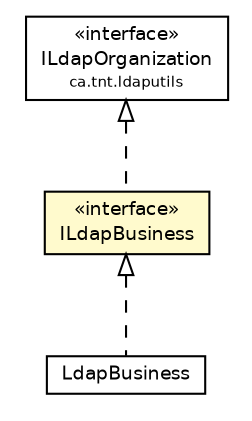 #!/usr/local/bin/dot
#
# Class diagram 
# Generated by UmlGraph version 4.6 (http://www.spinellis.gr/sw/umlgraph)
#

digraph G {
	edge [fontname="Helvetica",fontsize=10,labelfontname="Helvetica",labelfontsize=10];
	node [fontname="Helvetica",fontsize=10,shape=plaintext];
	// ca.tnt.ldaputils.ILdapOrganization
	c775 [label=<<table border="0" cellborder="1" cellspacing="0" cellpadding="2" port="p" href="../ILdapOrganization.html">
		<tr><td><table border="0" cellspacing="0" cellpadding="1">
			<tr><td> &laquo;interface&raquo; </td></tr>
			<tr><td> ILdapOrganization </td></tr>
			<tr><td><font point-size="7.0"> ca.tnt.ldaputils </font></td></tr>
		</table></td></tr>
		</table>>, fontname="Helvetica", fontcolor="black", fontsize=9.0];
	// ca.tnt.ldaputils.proprietary.ILdapBusiness
	c792 [label=<<table border="0" cellborder="1" cellspacing="0" cellpadding="2" port="p" bgcolor="lemonChiffon" href="./ILdapBusiness.html">
		<tr><td><table border="0" cellspacing="0" cellpadding="1">
			<tr><td> &laquo;interface&raquo; </td></tr>
			<tr><td> ILdapBusiness </td></tr>
		</table></td></tr>
		</table>>, fontname="Helvetica", fontcolor="black", fontsize=9.0];
	// ca.tnt.ldaputils.proprietary.LdapBusiness
	c793 [label=<<table border="0" cellborder="1" cellspacing="0" cellpadding="2" port="p" href="./LdapBusiness.html">
		<tr><td><table border="0" cellspacing="0" cellpadding="1">
			<tr><td> LdapBusiness </td></tr>
		</table></td></tr>
		</table>>, fontname="Helvetica", fontcolor="black", fontsize=9.0];
	//ca.tnt.ldaputils.proprietary.ILdapBusiness implements ca.tnt.ldaputils.ILdapOrganization
	c775:p -> c792:p [dir=back,arrowtail=empty,style=dashed];
	//ca.tnt.ldaputils.proprietary.LdapBusiness implements ca.tnt.ldaputils.proprietary.ILdapBusiness
	c792:p -> c793:p [dir=back,arrowtail=empty,style=dashed];
}

